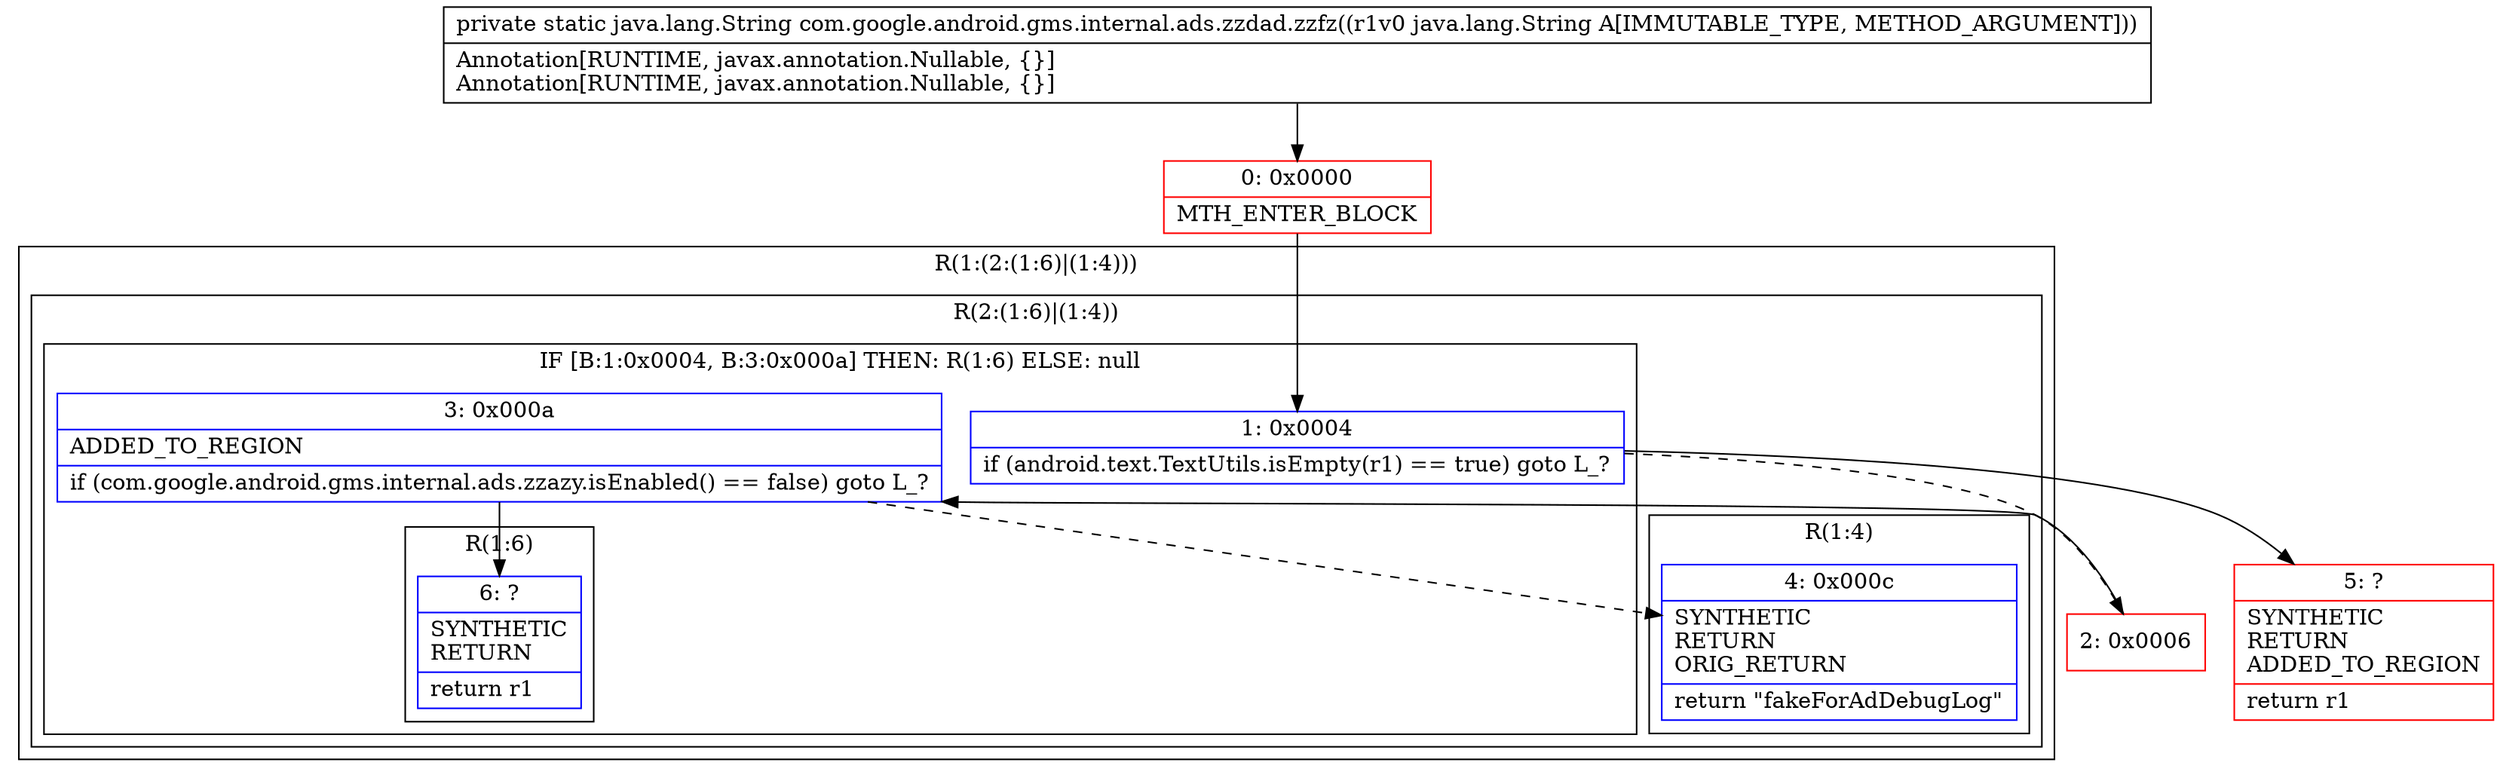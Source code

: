 digraph "CFG forcom.google.android.gms.internal.ads.zzdad.zzfz(Ljava\/lang\/String;)Ljava\/lang\/String;" {
subgraph cluster_Region_1089000146 {
label = "R(1:(2:(1:6)|(1:4)))";
node [shape=record,color=blue];
subgraph cluster_Region_1577673850 {
label = "R(2:(1:6)|(1:4))";
node [shape=record,color=blue];
subgraph cluster_IfRegion_2143857422 {
label = "IF [B:1:0x0004, B:3:0x000a] THEN: R(1:6) ELSE: null";
node [shape=record,color=blue];
Node_1 [shape=record,label="{1\:\ 0x0004|if (android.text.TextUtils.isEmpty(r1) == true) goto L_?\l}"];
Node_3 [shape=record,label="{3\:\ 0x000a|ADDED_TO_REGION\l|if (com.google.android.gms.internal.ads.zzazy.isEnabled() == false) goto L_?\l}"];
subgraph cluster_Region_218370956 {
label = "R(1:6)";
node [shape=record,color=blue];
Node_6 [shape=record,label="{6\:\ ?|SYNTHETIC\lRETURN\l|return r1\l}"];
}
}
subgraph cluster_Region_201080508 {
label = "R(1:4)";
node [shape=record,color=blue];
Node_4 [shape=record,label="{4\:\ 0x000c|SYNTHETIC\lRETURN\lORIG_RETURN\l|return \"fakeForAdDebugLog\"\l}"];
}
}
}
Node_0 [shape=record,color=red,label="{0\:\ 0x0000|MTH_ENTER_BLOCK\l}"];
Node_2 [shape=record,color=red,label="{2\:\ 0x0006}"];
Node_5 [shape=record,color=red,label="{5\:\ ?|SYNTHETIC\lRETURN\lADDED_TO_REGION\l|return r1\l}"];
MethodNode[shape=record,label="{private static java.lang.String com.google.android.gms.internal.ads.zzdad.zzfz((r1v0 java.lang.String A[IMMUTABLE_TYPE, METHOD_ARGUMENT]))  | Annotation[RUNTIME, javax.annotation.Nullable, \{\}]\lAnnotation[RUNTIME, javax.annotation.Nullable, \{\}]\l}"];
MethodNode -> Node_0;
Node_1 -> Node_2[style=dashed];
Node_1 -> Node_5;
Node_3 -> Node_4[style=dashed];
Node_3 -> Node_6;
Node_0 -> Node_1;
Node_2 -> Node_3;
}

